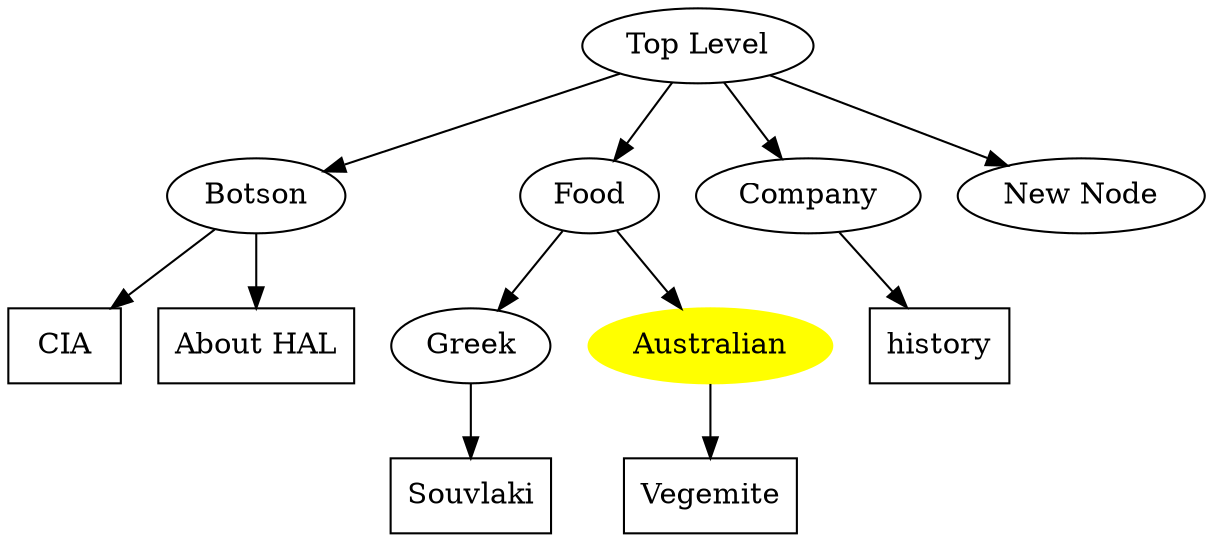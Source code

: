 digraph node_6 {
node_1 [label="Top Level",URL="Index.html?perform=ClassSubView&sub_class=1"];
node_1 -> node_2;
node_2 [label="Botson",URL="Index.html?perform=ClassSubView&sub_class=2"];
thread_1 [label="CIA",shape=box,URL="Index.html?perform=ScriptSubView&sub_script=1"];
node_2 -> thread_1;
thread_3 [label="About HAL",shape=box,URL="Index.html?perform=ScriptSubView&sub_script=3"];
node_2 -> thread_3;
node_1 -> node_3;
node_3 [label="Food",URL="Index.html?perform=ClassSubView&sub_class=3"];
node_3 -> node_4;
node_4 [label="Greek",URL="Index.html?perform=ClassSubView&sub_class=4"];
thread_2 [label="Souvlaki",shape=box,URL="Index.html?perform=ScriptSubView&sub_script=2"];
node_4 -> thread_2;
node_3 -> node_6;
node_6 [label="Australian",URL="Index.html?perform=ClassSubView&sub_class=6",color=yellow,style=filled];
thread_5 [label="Vegemite",shape=box,URL="Index.html?perform=ScriptSubView&sub_script=5"];
node_6 -> thread_5;
node_1 -> node_5;
node_5 [label="Company",URL="Index.html?perform=ClassSubView&sub_class=5"];
thread_4 [label="history",shape=box,URL="Index.html?perform=ScriptSubView&sub_script=4"];
node_5 -> thread_4;
node_1 -> node_7;
node_7 [label="New Node",URL="Index.html?perform=ClassSubView&sub_class=7"];
}

